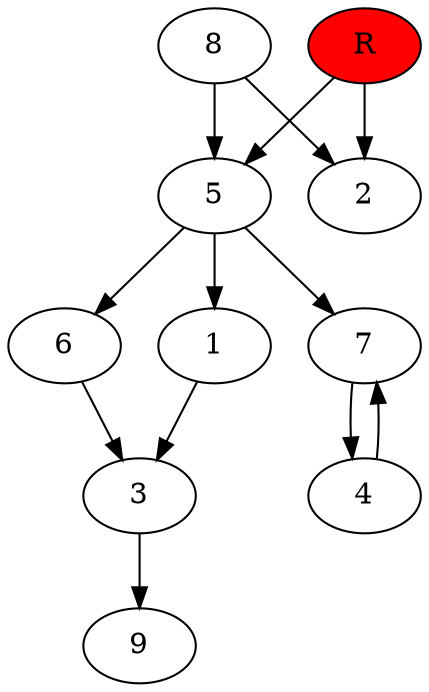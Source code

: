 digraph prb1396 {
	1
	2
	3
	4
	5
	6
	7
	8
	R [fillcolor="#ff0000" style=filled]
	1 -> 3
	3 -> 9
	4 -> 7
	5 -> 1
	5 -> 6
	5 -> 7
	6 -> 3
	7 -> 4
	8 -> 2
	8 -> 5
	R -> 2
	R -> 5
}
